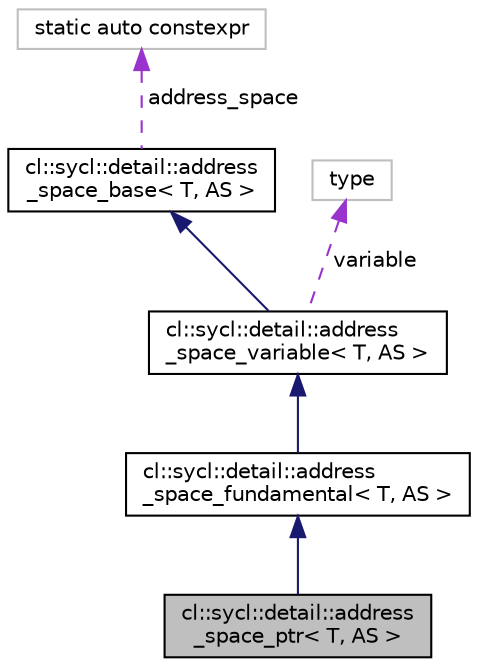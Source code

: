 digraph "cl::sycl::detail::address_space_ptr&lt; T, AS &gt;"
{
 // INTERACTIVE_SVG=YES
  bgcolor="transparent";
  edge [fontname="Helvetica",fontsize="10",labelfontname="Helvetica",labelfontsize="10"];
  node [fontname="Helvetica",fontsize="10",shape=record];
  Node1 [label="cl::sycl::detail::address\l_space_ptr\< T, AS \>",height=0.2,width=0.4,color="black", fillcolor="grey75", style="filled", fontcolor="black"];
  Node2 -> Node1 [dir="back",color="midnightblue",fontsize="10",style="solid",fontname="Helvetica"];
  Node2 [label="cl::sycl::detail::address\l_space_fundamental\< T, AS \>",height=0.2,width=0.4,color="black",URL="$group__address__spaces.html#structcl_1_1sycl_1_1detail_1_1address__space__fundamental",tooltip="Implementation of a fundamental type with an OpenCL address space. "];
  Node3 -> Node2 [dir="back",color="midnightblue",fontsize="10",style="solid",fontname="Helvetica"];
  Node3 [label="cl::sycl::detail::address\l_space_variable\< T, AS \>",height=0.2,width=0.4,color="black",URL="$group__address__spaces.html#structcl_1_1sycl_1_1detail_1_1address__space__variable",tooltip="Implementation of a variable with an OpenCL address space. "];
  Node4 -> Node3 [dir="back",color="midnightblue",fontsize="10",style="solid",fontname="Helvetica"];
  Node4 [label="cl::sycl::detail::address\l_space_base\< T, AS \>",height=0.2,width=0.4,color="black",URL="$group__address__spaces.html#structcl_1_1sycl_1_1detail_1_1address__space__base",tooltip="Implementation of the base infrastructure to wrap something in an OpenCL address space. "];
  Node5 -> Node4 [dir="back",color="darkorchid3",fontsize="10",style="dashed",label=" address_space" ,fontname="Helvetica"];
  Node5 [label="static auto constexpr",height=0.2,width=0.4,color="grey75"];
  Node6 -> Node3 [dir="back",color="darkorchid3",fontsize="10",style="dashed",label=" variable" ,fontname="Helvetica"];
  Node6 [label="type",height=0.2,width=0.4,color="grey75"];
}

